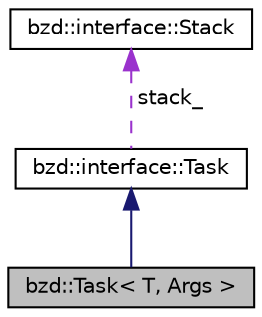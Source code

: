 digraph "bzd::Task&lt; T, Args &gt;"
{
  edge [fontname="Helvetica",fontsize="10",labelfontname="Helvetica",labelfontsize="10"];
  node [fontname="Helvetica",fontsize="10",shape=record];
  Node2 [label="bzd::Task\< T, Args \>",height=0.2,width=0.4,color="black", fillcolor="grey75", style="filled", fontcolor="black"];
  Node3 -> Node2 [dir="back",color="midnightblue",fontsize="10",style="solid"];
  Node3 [label="bzd::interface::Task",height=0.2,width=0.4,color="black", fillcolor="white", style="filled",URL="$classbzd_1_1interface_1_1Task.html"];
  Node4 -> Node3 [dir="back",color="darkorchid3",fontsize="10",style="dashed",label=" stack_" ];
  Node4 [label="bzd::interface::Stack",height=0.2,width=0.4,color="black", fillcolor="white", style="filled",URL="$classbzd_1_1interface_1_1Stack.html"];
}
